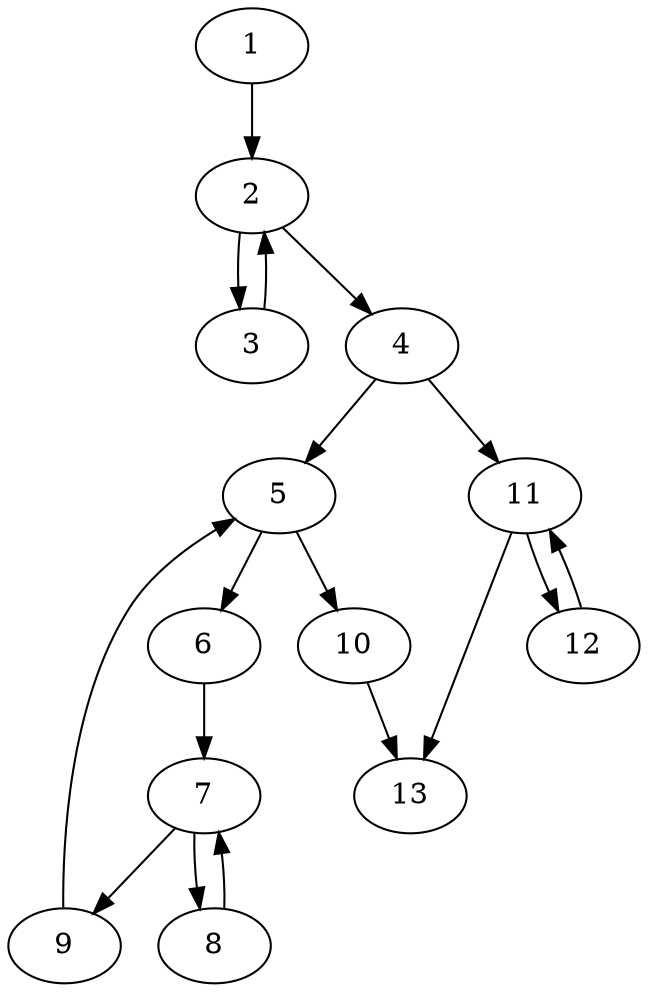 digraph G 
 {1 [URL="1.html"]2 [URL="2.html"]3 [URL="3.html"]4 [URL="4.html"]5 [URL="5.html"]6 [URL="6.html"]7 [URL="7.html"]8 [URL="8.html"]9 [URL="9.html"]10 [URL="10.html"]11 [URL="11.html"]12 [URL="12.html"]13 [URL="13.html"]1 -> 2 
2 -> 4 
2 -> 3 
3 -> 2 
4 -> 11 
4 -> 5 
5 -> 10 
5 -> 6 
6 -> 7 
7 -> 9 
7 -> 8 
8 -> 7 
9 -> 5 
10 -> 13 
11 -> 13 
11 -> 12 
12 -> 11 
}